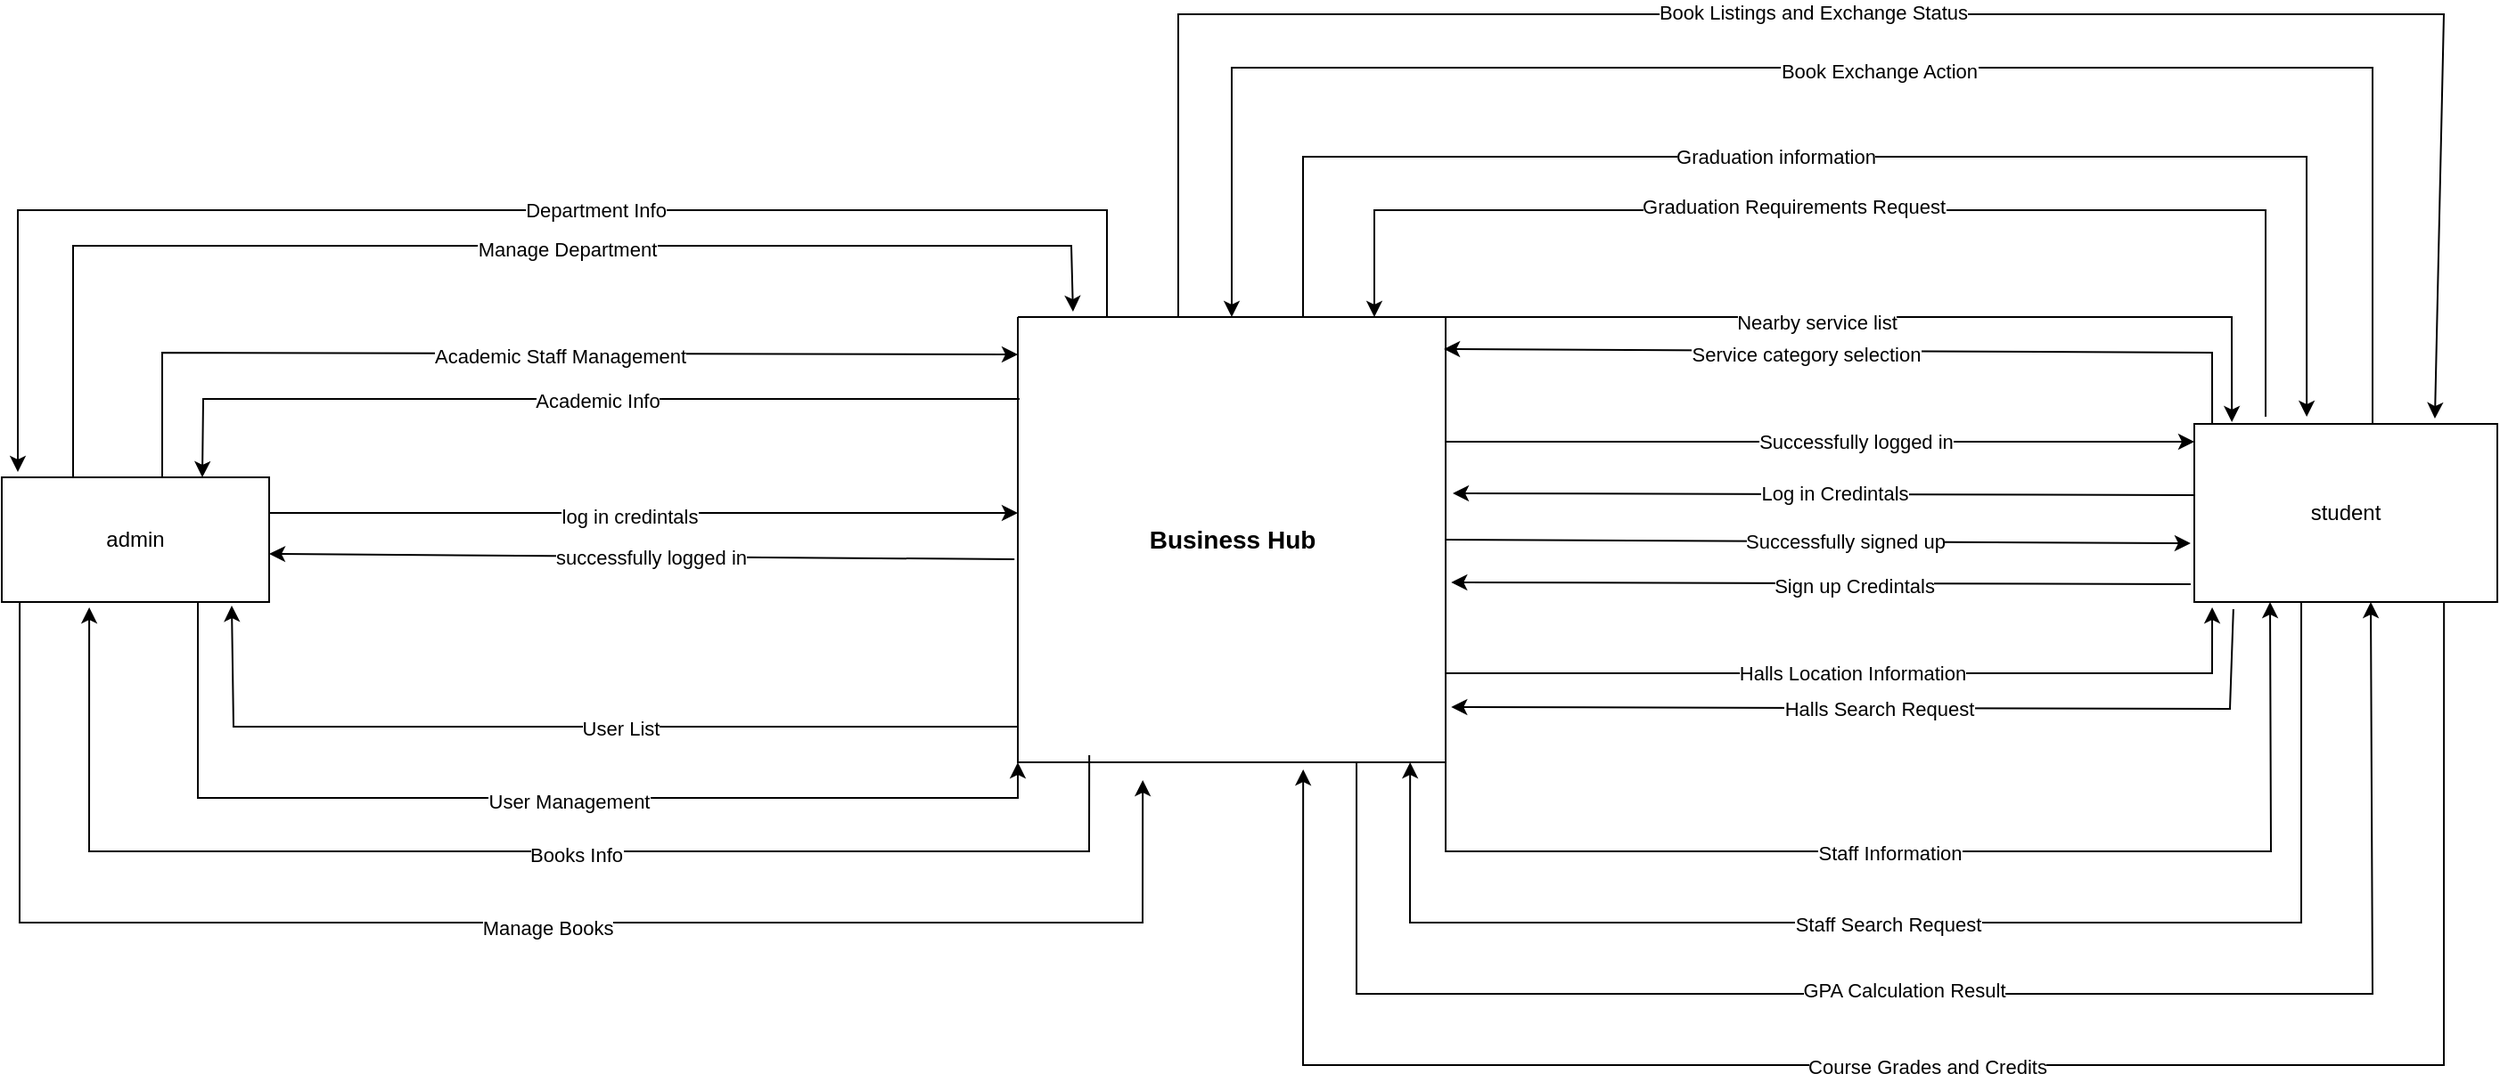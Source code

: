 <mxfile version="26.2.2">
  <diagram name="Page-1" id="_9vZ8oShTqBhKoVnPYbj">
    <mxGraphModel dx="847" dy="1600" grid="1" gridSize="10" guides="1" tooltips="1" connect="1" arrows="1" fold="1" page="1" pageScale="1" pageWidth="827" pageHeight="1169" math="0" shadow="0">
      <root>
        <mxCell id="0" />
        <mxCell id="1" parent="0" />
        <mxCell id="qUDko9j9zWVaxRLH53N1-1" value="" style="swimlane;startSize=0;" vertex="1" parent="1">
          <mxGeometry x="1160" y="620" width="240" height="250" as="geometry" />
        </mxCell>
        <mxCell id="qUDko9j9zWVaxRLH53N1-2" value="&lt;font style=&quot;font-size: 14px;&quot;&gt;&lt;b&gt;Business Hub&lt;/b&gt;&lt;/font&gt;" style="text;html=1;align=center;verticalAlign=middle;resizable=0;points=[];autosize=1;strokeColor=none;fillColor=none;" vertex="1" parent="qUDko9j9zWVaxRLH53N1-1">
          <mxGeometry x="60" y="110" width="120" height="30" as="geometry" />
        </mxCell>
        <mxCell id="qUDko9j9zWVaxRLH53N1-3" value="admin" style="rounded=0;whiteSpace=wrap;html=1;" vertex="1" parent="1">
          <mxGeometry x="590" y="710" width="150" height="70" as="geometry" />
        </mxCell>
        <mxCell id="qUDko9j9zWVaxRLH53N1-4" value="" style="endArrow=classic;html=1;rounded=0;exitX=1;exitY=0.25;exitDx=0;exitDy=0;" edge="1" parent="1">
          <mxGeometry width="50" height="50" relative="1" as="geometry">
            <mxPoint x="740" y="730" as="sourcePoint" />
            <mxPoint x="1160" y="730" as="targetPoint" />
          </mxGeometry>
        </mxCell>
        <mxCell id="qUDko9j9zWVaxRLH53N1-5" value="log in credintals" style="edgeLabel;html=1;align=center;verticalAlign=middle;resizable=0;points=[];" connectable="0" vertex="1" parent="qUDko9j9zWVaxRLH53N1-4">
          <mxGeometry x="-0.039" y="-2" relative="1" as="geometry">
            <mxPoint as="offset" />
          </mxGeometry>
        </mxCell>
        <mxCell id="qUDko9j9zWVaxRLH53N1-6" value="" style="endArrow=classic;html=1;rounded=0;exitX=-0.008;exitY=0.544;exitDx=0;exitDy=0;exitPerimeter=0;entryX=1.002;entryY=0.635;entryDx=0;entryDy=0;entryPerimeter=0;" edge="1" parent="1" source="qUDko9j9zWVaxRLH53N1-1">
          <mxGeometry width="50" height="50" relative="1" as="geometry">
            <mxPoint x="979" y="753" as="sourcePoint" />
            <mxPoint x="740" y="753" as="targetPoint" />
          </mxGeometry>
        </mxCell>
        <mxCell id="qUDko9j9zWVaxRLH53N1-7" value="successfully logged in" style="edgeLabel;html=1;align=center;verticalAlign=middle;resizable=0;points=[];" connectable="0" vertex="1" parent="qUDko9j9zWVaxRLH53N1-6">
          <mxGeometry x="-0.025" relative="1" as="geometry">
            <mxPoint as="offset" />
          </mxGeometry>
        </mxCell>
        <mxCell id="qUDko9j9zWVaxRLH53N1-8" value="" style="endArrow=classic;html=1;rounded=0;exitX=0;exitY=0.92;exitDx=0;exitDy=0;exitPerimeter=0;entryX=0.86;entryY=1.029;entryDx=0;entryDy=0;entryPerimeter=0;" edge="1" parent="1" source="qUDko9j9zWVaxRLH53N1-1" target="qUDko9j9zWVaxRLH53N1-3">
          <mxGeometry width="50" height="50" relative="1" as="geometry">
            <mxPoint x="790" y="860" as="sourcePoint" />
            <mxPoint x="740" y="850" as="targetPoint" />
            <Array as="points">
              <mxPoint x="720" y="850" />
            </Array>
          </mxGeometry>
        </mxCell>
        <mxCell id="qUDko9j9zWVaxRLH53N1-9" value="User List" style="edgeLabel;html=1;align=center;verticalAlign=middle;resizable=0;points=[];" vertex="1" connectable="0" parent="qUDko9j9zWVaxRLH53N1-8">
          <mxGeometry x="-0.122" y="1" relative="1" as="geometry">
            <mxPoint as="offset" />
          </mxGeometry>
        </mxCell>
        <mxCell id="qUDko9j9zWVaxRLH53N1-10" value="" style="endArrow=classic;html=1;rounded=0;entryX=0;entryY=1;entryDx=0;entryDy=0;" edge="1" parent="1" target="qUDko9j9zWVaxRLH53N1-1">
          <mxGeometry width="50" height="50" relative="1" as="geometry">
            <mxPoint x="700" y="780" as="sourcePoint" />
            <mxPoint x="1190" y="910" as="targetPoint" />
            <Array as="points">
              <mxPoint x="700" y="890" />
              <mxPoint x="1160" y="890" />
            </Array>
          </mxGeometry>
        </mxCell>
        <mxCell id="qUDko9j9zWVaxRLH53N1-11" value="User Management" style="edgeLabel;html=1;align=center;verticalAlign=middle;resizable=0;points=[];" vertex="1" connectable="0" parent="qUDko9j9zWVaxRLH53N1-10">
          <mxGeometry x="0.078" y="-2" relative="1" as="geometry">
            <mxPoint as="offset" />
          </mxGeometry>
        </mxCell>
        <mxCell id="qUDko9j9zWVaxRLH53N1-12" value="" style="endArrow=classic;html=1;rounded=0;exitX=0.004;exitY=0.184;exitDx=0;exitDy=0;exitPerimeter=0;entryX=0.75;entryY=0;entryDx=0;entryDy=0;" edge="1" parent="1" source="qUDko9j9zWVaxRLH53N1-1" target="qUDko9j9zWVaxRLH53N1-3">
          <mxGeometry width="50" height="50" relative="1" as="geometry">
            <mxPoint x="1020" y="700" as="sourcePoint" />
            <mxPoint x="700" y="700" as="targetPoint" />
            <Array as="points">
              <mxPoint x="703" y="666" />
            </Array>
          </mxGeometry>
        </mxCell>
        <mxCell id="qUDko9j9zWVaxRLH53N1-13" value="Academic Info" style="edgeLabel;html=1;align=center;verticalAlign=middle;resizable=0;points=[];" vertex="1" connectable="0" parent="qUDko9j9zWVaxRLH53N1-12">
          <mxGeometry x="-0.056" y="1" relative="1" as="geometry">
            <mxPoint as="offset" />
          </mxGeometry>
        </mxCell>
        <mxCell id="qUDko9j9zWVaxRLH53N1-14" value="" style="endArrow=classic;html=1;rounded=0;entryX=0;entryY=0.084;entryDx=0;entryDy=0;entryPerimeter=0;" edge="1" parent="1" target="qUDko9j9zWVaxRLH53N1-1">
          <mxGeometry width="50" height="50" relative="1" as="geometry">
            <mxPoint x="680" y="710" as="sourcePoint" />
            <mxPoint x="730" y="620" as="targetPoint" />
            <Array as="points">
              <mxPoint x="680" y="640" />
            </Array>
          </mxGeometry>
        </mxCell>
        <mxCell id="qUDko9j9zWVaxRLH53N1-15" value="Academic Staff Management" style="edgeLabel;html=1;align=center;verticalAlign=middle;resizable=0;points=[];" vertex="1" connectable="0" parent="qUDko9j9zWVaxRLH53N1-14">
          <mxGeometry x="0.066" y="-1" relative="1" as="geometry">
            <mxPoint as="offset" />
          </mxGeometry>
        </mxCell>
        <mxCell id="qUDko9j9zWVaxRLH53N1-16" value="" style="endArrow=classic;html=1;rounded=0;entryX=0.06;entryY=-0.043;entryDx=0;entryDy=0;entryPerimeter=0;" edge="1" parent="1" target="qUDko9j9zWVaxRLH53N1-3">
          <mxGeometry width="50" height="50" relative="1" as="geometry">
            <mxPoint x="1210" y="620" as="sourcePoint" />
            <mxPoint x="570" y="560" as="targetPoint" />
            <Array as="points">
              <mxPoint x="1210" y="560" />
              <mxPoint x="599" y="560" />
            </Array>
          </mxGeometry>
        </mxCell>
        <mxCell id="qUDko9j9zWVaxRLH53N1-17" value="Department Info" style="edgeLabel;html=1;align=center;verticalAlign=middle;resizable=0;points=[];" vertex="1" connectable="0" parent="qUDko9j9zWVaxRLH53N1-16">
          <mxGeometry x="-0.152" relative="1" as="geometry">
            <mxPoint as="offset" />
          </mxGeometry>
        </mxCell>
        <mxCell id="qUDko9j9zWVaxRLH53N1-18" value="" style="endArrow=classic;html=1;rounded=0;entryX=0.129;entryY=-0.012;entryDx=0;entryDy=0;entryPerimeter=0;" edge="1" parent="1" target="qUDko9j9zWVaxRLH53N1-1">
          <mxGeometry width="50" height="50" relative="1" as="geometry">
            <mxPoint x="630" y="710" as="sourcePoint" />
            <mxPoint x="1200" y="600" as="targetPoint" />
            <Array as="points">
              <mxPoint x="630" y="580" />
              <mxPoint x="1190" y="580" />
            </Array>
          </mxGeometry>
        </mxCell>
        <mxCell id="qUDko9j9zWVaxRLH53N1-19" value="Manage Department" style="edgeLabel;html=1;align=center;verticalAlign=middle;resizable=0;points=[];" vertex="1" connectable="0" parent="qUDko9j9zWVaxRLH53N1-18">
          <mxGeometry x="0.12" y="-2" relative="1" as="geometry">
            <mxPoint as="offset" />
          </mxGeometry>
        </mxCell>
        <mxCell id="qUDko9j9zWVaxRLH53N1-20" value="" style="endArrow=classic;html=1;rounded=0;exitX=0.167;exitY=0.984;exitDx=0;exitDy=0;exitPerimeter=0;entryX=0.327;entryY=1.043;entryDx=0;entryDy=0;entryPerimeter=0;" edge="1" parent="1" source="qUDko9j9zWVaxRLH53N1-1" target="qUDko9j9zWVaxRLH53N1-3">
          <mxGeometry width="50" height="50" relative="1" as="geometry">
            <mxPoint x="1220" y="920" as="sourcePoint" />
            <mxPoint x="610" y="820" as="targetPoint" />
            <Array as="points">
              <mxPoint x="1200" y="920" />
              <mxPoint x="639" y="920" />
            </Array>
          </mxGeometry>
        </mxCell>
        <mxCell id="qUDko9j9zWVaxRLH53N1-21" value="Books Info" style="edgeLabel;html=1;align=center;verticalAlign=middle;resizable=0;points=[];" vertex="1" connectable="0" parent="qUDko9j9zWVaxRLH53N1-20">
          <mxGeometry x="-0.09" y="2" relative="1" as="geometry">
            <mxPoint as="offset" />
          </mxGeometry>
        </mxCell>
        <mxCell id="qUDko9j9zWVaxRLH53N1-22" value="" style="endArrow=classic;html=1;rounded=0;exitX=0.067;exitY=1;exitDx=0;exitDy=0;exitPerimeter=0;entryX=0.292;entryY=1.04;entryDx=0;entryDy=0;entryPerimeter=0;" edge="1" parent="1" source="qUDko9j9zWVaxRLH53N1-3" target="qUDko9j9zWVaxRLH53N1-1">
          <mxGeometry width="50" height="50" relative="1" as="geometry">
            <mxPoint x="570" y="890" as="sourcePoint" />
            <mxPoint x="1240" y="960" as="targetPoint" />
            <Array as="points">
              <mxPoint x="600" y="960" />
              <mxPoint x="1230" y="960" />
            </Array>
          </mxGeometry>
        </mxCell>
        <mxCell id="qUDko9j9zWVaxRLH53N1-23" value="Manage Books" style="edgeLabel;html=1;align=center;verticalAlign=middle;resizable=0;points=[];" vertex="1" connectable="0" parent="qUDko9j9zWVaxRLH53N1-22">
          <mxGeometry x="0.07" y="-3" relative="1" as="geometry">
            <mxPoint as="offset" />
          </mxGeometry>
        </mxCell>
        <mxCell id="qUDko9j9zWVaxRLH53N1-24" value="student" style="rounded=0;whiteSpace=wrap;html=1;" vertex="1" parent="1">
          <mxGeometry x="1820" y="680" width="170" height="100" as="geometry" />
        </mxCell>
        <mxCell id="qUDko9j9zWVaxRLH53N1-25" value="" style="endArrow=classic;html=1;rounded=0;exitX=0.129;exitY=1.04;exitDx=0;exitDy=0;exitPerimeter=0;entryX=1.013;entryY=0.876;entryDx=0;entryDy=0;entryPerimeter=0;" edge="1" parent="1" source="qUDko9j9zWVaxRLH53N1-24" target="qUDko9j9zWVaxRLH53N1-1">
          <mxGeometry width="50" height="50" relative="1" as="geometry">
            <mxPoint x="1560" y="880" as="sourcePoint" />
            <mxPoint x="1830" y="850" as="targetPoint" />
            <Array as="points">
              <mxPoint x="1840" y="840" />
            </Array>
          </mxGeometry>
        </mxCell>
        <mxCell id="qUDko9j9zWVaxRLH53N1-26" value="Halls Search Request" style="edgeLabel;html=1;align=center;verticalAlign=middle;resizable=0;points=[];" vertex="1" connectable="0" parent="qUDko9j9zWVaxRLH53N1-25">
          <mxGeometry x="0.027" relative="1" as="geometry">
            <mxPoint as="offset" />
          </mxGeometry>
        </mxCell>
        <mxCell id="qUDko9j9zWVaxRLH53N1-27" value="" style="endArrow=classic;html=1;rounded=0;entryX=0;entryY=0.4;entryDx=0;entryDy=0;entryPerimeter=0;" edge="1" parent="1">
          <mxGeometry width="50" height="50" relative="1" as="geometry">
            <mxPoint x="1400" y="690" as="sourcePoint" />
            <mxPoint x="1820" y="690" as="targetPoint" />
          </mxGeometry>
        </mxCell>
        <mxCell id="qUDko9j9zWVaxRLH53N1-28" value="Successfully logged in" style="edgeLabel;html=1;align=center;verticalAlign=middle;resizable=0;points=[];" vertex="1" connectable="0" parent="qUDko9j9zWVaxRLH53N1-27">
          <mxGeometry x="0.095" relative="1" as="geometry">
            <mxPoint as="offset" />
          </mxGeometry>
        </mxCell>
        <mxCell id="qUDko9j9zWVaxRLH53N1-29" value="" style="endArrow=classic;html=1;rounded=0;exitX=0;exitY=0.4;exitDx=0;exitDy=0;exitPerimeter=0;" edge="1" parent="1" source="qUDko9j9zWVaxRLH53N1-24">
          <mxGeometry width="50" height="50" relative="1" as="geometry">
            <mxPoint x="1490" y="730" as="sourcePoint" />
            <mxPoint x="1404" y="719" as="targetPoint" />
          </mxGeometry>
        </mxCell>
        <mxCell id="qUDko9j9zWVaxRLH53N1-30" value="Log in Credintals" style="edgeLabel;html=1;align=center;verticalAlign=middle;resizable=0;points=[];" vertex="1" connectable="0" parent="qUDko9j9zWVaxRLH53N1-29">
          <mxGeometry x="-0.029" y="-1" relative="1" as="geometry">
            <mxPoint as="offset" />
          </mxGeometry>
        </mxCell>
        <mxCell id="qUDko9j9zWVaxRLH53N1-31" value="" style="endArrow=classic;html=1;rounded=0;exitX=1;exitY=0.5;exitDx=0;exitDy=0;entryX=-0.012;entryY=0.67;entryDx=0;entryDy=0;entryPerimeter=0;" edge="1" parent="1" source="qUDko9j9zWVaxRLH53N1-1" target="qUDko9j9zWVaxRLH53N1-24">
          <mxGeometry width="50" height="50" relative="1" as="geometry">
            <mxPoint x="1570" y="765" as="sourcePoint" />
            <mxPoint x="1510" y="725" as="targetPoint" />
          </mxGeometry>
        </mxCell>
        <mxCell id="qUDko9j9zWVaxRLH53N1-32" value="Successfully signed up" style="edgeLabel;html=1;align=center;verticalAlign=middle;resizable=0;points=[];" vertex="1" connectable="0" parent="qUDko9j9zWVaxRLH53N1-31">
          <mxGeometry x="0.072" relative="1" as="geometry">
            <mxPoint as="offset" />
          </mxGeometry>
        </mxCell>
        <mxCell id="qUDko9j9zWVaxRLH53N1-33" value="" style="endArrow=classic;html=1;rounded=0;exitX=-0.012;exitY=0.9;exitDx=0;exitDy=0;exitPerimeter=0;entryX=1.013;entryY=0.596;entryDx=0;entryDy=0;entryPerimeter=0;" edge="1" parent="1" source="qUDko9j9zWVaxRLH53N1-24" target="qUDko9j9zWVaxRLH53N1-1">
          <mxGeometry width="50" height="50" relative="1" as="geometry">
            <mxPoint x="1710" y="840" as="sourcePoint" />
            <mxPoint x="1760" y="790" as="targetPoint" />
          </mxGeometry>
        </mxCell>
        <mxCell id="qUDko9j9zWVaxRLH53N1-34" value="Sign up Credintals" style="edgeLabel;html=1;align=center;verticalAlign=middle;resizable=0;points=[];" vertex="1" connectable="0" parent="qUDko9j9zWVaxRLH53N1-33">
          <mxGeometry x="-0.088" y="1" relative="1" as="geometry">
            <mxPoint as="offset" />
          </mxGeometry>
        </mxCell>
        <mxCell id="qUDko9j9zWVaxRLH53N1-35" value="" style="endArrow=classic;html=1;rounded=0;entryX=0.059;entryY=1.03;entryDx=0;entryDy=0;entryPerimeter=0;" edge="1" parent="1" target="qUDko9j9zWVaxRLH53N1-24">
          <mxGeometry width="50" height="50" relative="1" as="geometry">
            <mxPoint x="1400" y="820" as="sourcePoint" />
            <mxPoint x="1830" y="820" as="targetPoint" />
            <Array as="points">
              <mxPoint x="1830" y="820" />
            </Array>
          </mxGeometry>
        </mxCell>
        <mxCell id="qUDko9j9zWVaxRLH53N1-36" value="Halls Location Information" style="edgeLabel;html=1;align=center;verticalAlign=middle;resizable=0;points=[];" vertex="1" connectable="0" parent="qUDko9j9zWVaxRLH53N1-35">
          <mxGeometry x="-0.024" relative="1" as="geometry">
            <mxPoint as="offset" />
          </mxGeometry>
        </mxCell>
        <mxCell id="qUDko9j9zWVaxRLH53N1-37" value="" style="endArrow=classic;html=1;rounded=0;exitX=0.353;exitY=1;exitDx=0;exitDy=0;exitPerimeter=0;entryX=0.917;entryY=1;entryDx=0;entryDy=0;entryPerimeter=0;" edge="1" parent="1" source="qUDko9j9zWVaxRLH53N1-24" target="qUDko9j9zWVaxRLH53N1-1">
          <mxGeometry width="50" height="50" relative="1" as="geometry">
            <mxPoint x="1900" y="960" as="sourcePoint" />
            <mxPoint x="1340" y="970" as="targetPoint" />
            <Array as="points">
              <mxPoint x="1880" y="960" />
              <mxPoint x="1380" y="960" />
            </Array>
          </mxGeometry>
        </mxCell>
        <mxCell id="qUDko9j9zWVaxRLH53N1-38" value="Staff Search Request" style="edgeLabel;html=1;align=center;verticalAlign=middle;resizable=0;points=[];" vertex="1" connectable="0" parent="qUDko9j9zWVaxRLH53N1-37">
          <mxGeometry x="0.07" y="1" relative="1" as="geometry">
            <mxPoint as="offset" />
          </mxGeometry>
        </mxCell>
        <mxCell id="qUDko9j9zWVaxRLH53N1-39" value="" style="endArrow=classic;html=1;rounded=0;entryX=0.25;entryY=1;entryDx=0;entryDy=0;" edge="1" parent="1" target="qUDko9j9zWVaxRLH53N1-24">
          <mxGeometry width="50" height="50" relative="1" as="geometry">
            <mxPoint x="1400" y="870" as="sourcePoint" />
            <mxPoint x="1870" y="920" as="targetPoint" />
            <Array as="points">
              <mxPoint x="1400" y="920" />
              <mxPoint x="1863" y="920" />
            </Array>
          </mxGeometry>
        </mxCell>
        <mxCell id="qUDko9j9zWVaxRLH53N1-40" value="Staff Information" style="edgeLabel;html=1;align=center;verticalAlign=middle;resizable=0;points=[];" vertex="1" connectable="0" parent="qUDko9j9zWVaxRLH53N1-39">
          <mxGeometry x="-0.084" y="-1" relative="1" as="geometry">
            <mxPoint as="offset" />
          </mxGeometry>
        </mxCell>
        <mxCell id="qUDko9j9zWVaxRLH53N1-41" value="" style="endArrow=classic;html=1;rounded=0;exitX=0.824;exitY=1;exitDx=0;exitDy=0;exitPerimeter=0;entryX=0.667;entryY=1.016;entryDx=0;entryDy=0;entryPerimeter=0;" edge="1" parent="1" source="qUDko9j9zWVaxRLH53N1-24" target="qUDko9j9zWVaxRLH53N1-1">
          <mxGeometry width="50" height="50" relative="1" as="geometry">
            <mxPoint x="1960" y="830" as="sourcePoint" />
            <mxPoint x="1300" y="1040" as="targetPoint" />
            <Array as="points">
              <mxPoint x="1960" y="1040" />
              <mxPoint x="1320" y="1040" />
            </Array>
          </mxGeometry>
        </mxCell>
        <mxCell id="qUDko9j9zWVaxRLH53N1-42" value="Course Grades and Credits" style="edgeLabel;html=1;align=center;verticalAlign=middle;resizable=0;points=[];" vertex="1" connectable="0" parent="qUDko9j9zWVaxRLH53N1-41">
          <mxGeometry x="0.032" y="1" relative="1" as="geometry">
            <mxPoint as="offset" />
          </mxGeometry>
        </mxCell>
        <mxCell id="qUDko9j9zWVaxRLH53N1-43" value="" style="endArrow=classic;html=1;rounded=0;exitX=0.825;exitY=1.016;exitDx=0;exitDy=0;exitPerimeter=0;" edge="1" parent="1">
          <mxGeometry width="50" height="50" relative="1" as="geometry">
            <mxPoint x="1350" y="870" as="sourcePoint" />
            <mxPoint x="1919" y="780" as="targetPoint" />
            <Array as="points">
              <mxPoint x="1350" y="1000" />
              <mxPoint x="1920" y="1000" />
            </Array>
          </mxGeometry>
        </mxCell>
        <mxCell id="qUDko9j9zWVaxRLH53N1-44" value="GPA Calculation Result" style="edgeLabel;html=1;align=center;verticalAlign=middle;resizable=0;points=[];" vertex="1" connectable="0" parent="qUDko9j9zWVaxRLH53N1-43">
          <mxGeometry x="-0.05" y="2" relative="1" as="geometry">
            <mxPoint as="offset" />
          </mxGeometry>
        </mxCell>
        <mxCell id="qUDko9j9zWVaxRLH53N1-45" value="" style="endArrow=classic;html=1;rounded=0;entryX=0.124;entryY=-0.01;entryDx=0;entryDy=0;entryPerimeter=0;" edge="1" parent="1" target="qUDko9j9zWVaxRLH53N1-24">
          <mxGeometry width="50" height="50" relative="1" as="geometry">
            <mxPoint x="1400" y="620" as="sourcePoint" />
            <mxPoint x="1850" y="670" as="targetPoint" />
            <Array as="points">
              <mxPoint x="1841" y="620" />
            </Array>
          </mxGeometry>
        </mxCell>
        <mxCell id="qUDko9j9zWVaxRLH53N1-46" value="Nearby service list" style="edgeLabel;html=1;align=center;verticalAlign=middle;resizable=0;points=[];" vertex="1" connectable="0" parent="qUDko9j9zWVaxRLH53N1-45">
          <mxGeometry x="-0.168" y="-3" relative="1" as="geometry">
            <mxPoint as="offset" />
          </mxGeometry>
        </mxCell>
        <mxCell id="qUDko9j9zWVaxRLH53N1-47" value="" style="endArrow=classic;html=1;rounded=0;exitX=0.059;exitY=0;exitDx=0;exitDy=0;exitPerimeter=0;entryX=0.996;entryY=0.072;entryDx=0;entryDy=0;entryPerimeter=0;" edge="1" parent="1" source="qUDko9j9zWVaxRLH53N1-24" target="qUDko9j9zWVaxRLH53N1-1">
          <mxGeometry width="50" height="50" relative="1" as="geometry">
            <mxPoint x="1840" y="640" as="sourcePoint" />
            <mxPoint x="1450" y="590" as="targetPoint" />
            <Array as="points">
              <mxPoint x="1830" y="640" />
            </Array>
          </mxGeometry>
        </mxCell>
        <mxCell id="qUDko9j9zWVaxRLH53N1-48" value="Service category selection" style="edgeLabel;html=1;align=center;verticalAlign=middle;resizable=0;points=[];" vertex="1" connectable="0" parent="qUDko9j9zWVaxRLH53N1-47">
          <mxGeometry x="0.138" y="2" relative="1" as="geometry">
            <mxPoint as="offset" />
          </mxGeometry>
        </mxCell>
        <mxCell id="qUDko9j9zWVaxRLH53N1-49" value="" style="endArrow=classic;html=1;rounded=0;entryX=0.5;entryY=0;entryDx=0;entryDy=0;" edge="1" parent="1" target="qUDko9j9zWVaxRLH53N1-1">
          <mxGeometry width="50" height="50" relative="1" as="geometry">
            <mxPoint x="1920" y="680" as="sourcePoint" />
            <mxPoint x="1280" y="480" as="targetPoint" />
            <Array as="points">
              <mxPoint x="1920" y="480" />
              <mxPoint x="1280" y="480" />
            </Array>
          </mxGeometry>
        </mxCell>
        <mxCell id="qUDko9j9zWVaxRLH53N1-50" value="Book Exchange Action" style="edgeLabel;html=1;align=center;verticalAlign=middle;resizable=0;points=[];" vertex="1" connectable="0" parent="qUDko9j9zWVaxRLH53N1-49">
          <mxGeometry x="-0.026" y="2" relative="1" as="geometry">
            <mxPoint as="offset" />
          </mxGeometry>
        </mxCell>
        <mxCell id="qUDko9j9zWVaxRLH53N1-51" value="" style="endArrow=classic;html=1;rounded=0;" edge="1" parent="1">
          <mxGeometry width="50" height="50" relative="1" as="geometry">
            <mxPoint x="1860" y="676" as="sourcePoint" />
            <mxPoint x="1360" y="620" as="targetPoint" />
            <Array as="points">
              <mxPoint x="1860" y="560" />
              <mxPoint x="1360" y="560" />
            </Array>
          </mxGeometry>
        </mxCell>
        <mxCell id="qUDko9j9zWVaxRLH53N1-52" value="Graduation Requirements Request" style="edgeLabel;html=1;align=center;verticalAlign=middle;resizable=0;points=[];" vertex="1" connectable="0" parent="qUDko9j9zWVaxRLH53N1-51">
          <mxGeometry x="0.127" y="-2" relative="1" as="geometry">
            <mxPoint as="offset" />
          </mxGeometry>
        </mxCell>
        <mxCell id="qUDko9j9zWVaxRLH53N1-53" value="" style="endArrow=classic;html=1;rounded=0;entryX=0.371;entryY=-0.04;entryDx=0;entryDy=0;entryPerimeter=0;" edge="1" parent="1" target="qUDko9j9zWVaxRLH53N1-24">
          <mxGeometry width="50" height="50" relative="1" as="geometry">
            <mxPoint x="1320" y="620" as="sourcePoint" />
            <mxPoint x="1920" y="530" as="targetPoint" />
            <Array as="points">
              <mxPoint x="1320" y="530" />
              <mxPoint x="1883" y="530" />
            </Array>
          </mxGeometry>
        </mxCell>
        <mxCell id="qUDko9j9zWVaxRLH53N1-54" value="Graduation information" style="edgeLabel;html=1;align=center;verticalAlign=middle;resizable=0;points=[];" vertex="1" connectable="0" parent="qUDko9j9zWVaxRLH53N1-53">
          <mxGeometry x="-0.111" relative="1" as="geometry">
            <mxPoint as="offset" />
          </mxGeometry>
        </mxCell>
        <mxCell id="qUDko9j9zWVaxRLH53N1-55" value="" style="endArrow=classic;html=1;rounded=0;entryX=0.794;entryY=-0.03;entryDx=0;entryDy=0;entryPerimeter=0;" edge="1" parent="1" target="qUDko9j9zWVaxRLH53N1-24">
          <mxGeometry width="50" height="50" relative="1" as="geometry">
            <mxPoint x="1250" y="620" as="sourcePoint" />
            <mxPoint x="1980" y="440" as="targetPoint" />
            <Array as="points">
              <mxPoint x="1250" y="450" />
              <mxPoint x="1960" y="450" />
            </Array>
          </mxGeometry>
        </mxCell>
        <mxCell id="qUDko9j9zWVaxRLH53N1-56" value="Book Listings and Exchange Status" style="edgeLabel;html=1;align=center;verticalAlign=middle;resizable=0;points=[];" vertex="1" connectable="0" parent="qUDko9j9zWVaxRLH53N1-55">
          <mxGeometry x="-0.051" y="1" relative="1" as="geometry">
            <mxPoint as="offset" />
          </mxGeometry>
        </mxCell>
      </root>
    </mxGraphModel>
  </diagram>
</mxfile>

